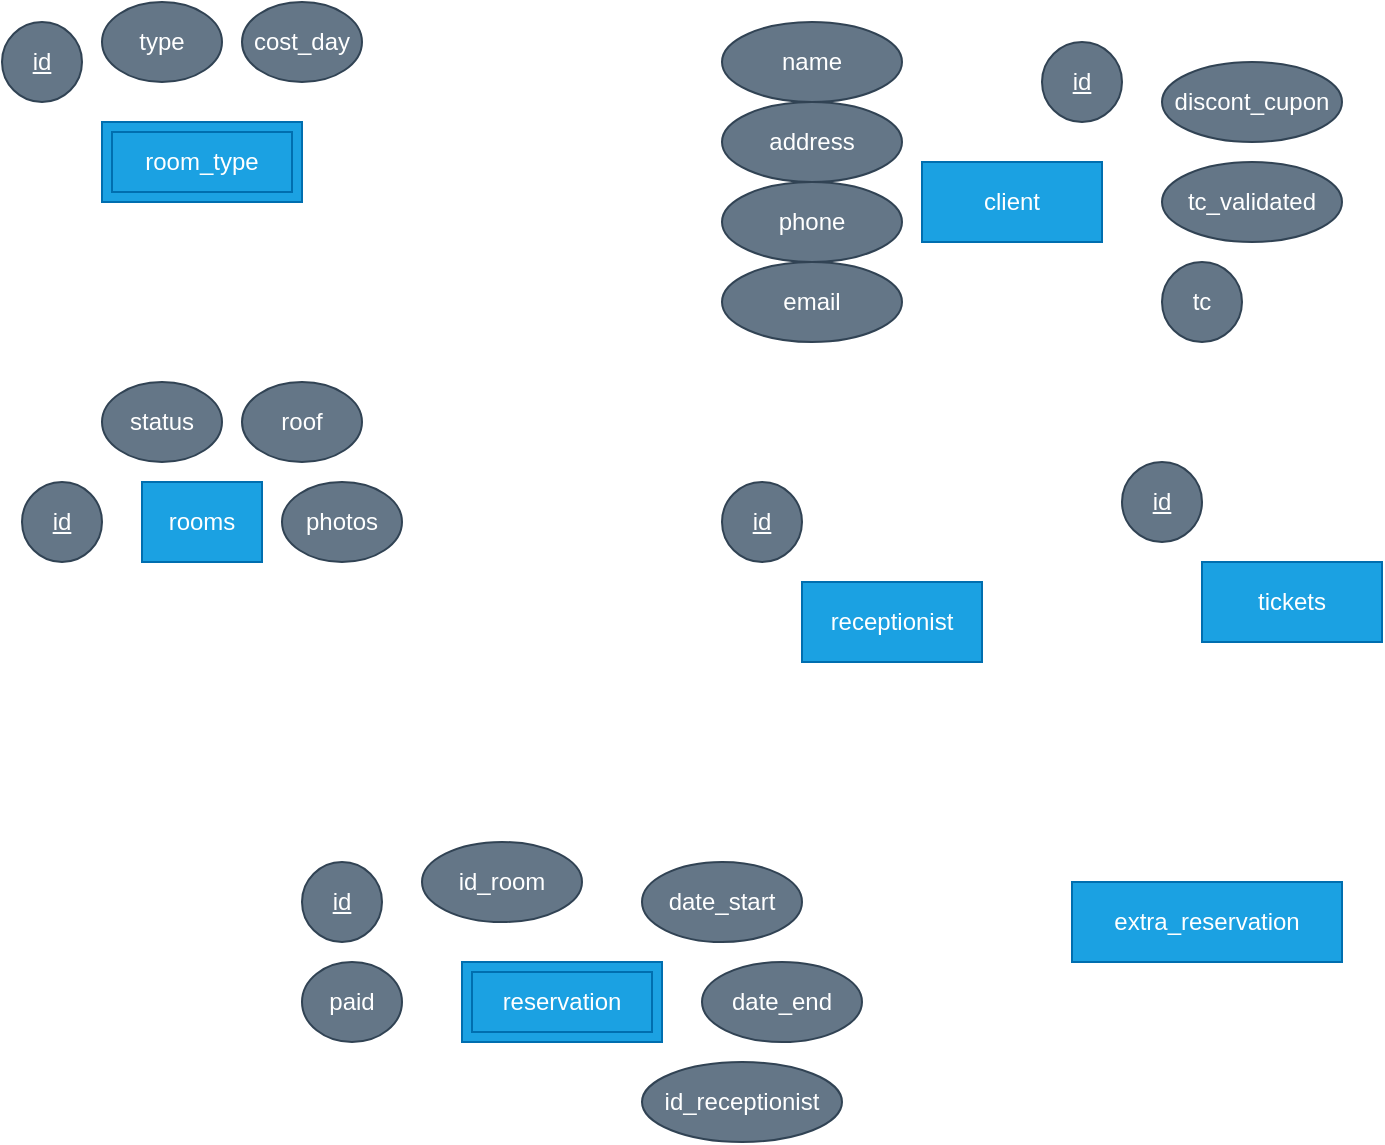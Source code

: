 <mxfile version="16.6.4" type="github">
  <diagram id="R2lEEEUBdFMjLlhIrx00" name="Page-1">
    <mxGraphModel dx="698" dy="607" grid="1" gridSize="10" guides="1" tooltips="1" connect="1" arrows="1" fold="1" page="1" pageScale="1" pageWidth="850" pageHeight="1100" math="0" shadow="0" extFonts="Permanent Marker^https://fonts.googleapis.com/css?family=Permanent+Marker">
      <root>
        <mxCell id="0" />
        <mxCell id="1" parent="0" />
        <mxCell id="2HUApi6teSIIeTgoB7w--2" value="rooms" style="whiteSpace=wrap;html=1;align=center;fillColor=#1ba1e2;fontColor=#ffffff;strokeColor=#006EAF;" vertex="1" parent="1">
          <mxGeometry x="110" y="290" width="60" height="40" as="geometry" />
        </mxCell>
        <mxCell id="2HUApi6teSIIeTgoB7w--4" value="receptionist" style="whiteSpace=wrap;html=1;align=center;fillColor=#1ba1e2;fontColor=#ffffff;strokeColor=#006EAF;" vertex="1" parent="1">
          <mxGeometry x="440" y="340" width="90" height="40" as="geometry" />
        </mxCell>
        <mxCell id="2HUApi6teSIIeTgoB7w--6" value="reservation" style="shape=ext;margin=3;double=1;whiteSpace=wrap;html=1;align=center;fillColor=#1ba1e2;fontColor=#ffffff;strokeColor=#006EAF;" vertex="1" parent="1">
          <mxGeometry x="270" y="530" width="100" height="40" as="geometry" />
        </mxCell>
        <mxCell id="2HUApi6teSIIeTgoB7w--7" value="client" style="whiteSpace=wrap;html=1;align=center;fillColor=#1ba1e2;fontColor=#ffffff;strokeColor=#006EAF;" vertex="1" parent="1">
          <mxGeometry x="500" y="130" width="90" height="40" as="geometry" />
        </mxCell>
        <mxCell id="2HUApi6teSIIeTgoB7w--10" value="id" style="ellipse;whiteSpace=wrap;html=1;align=center;fontStyle=4;fillColor=#647687;fontColor=#ffffff;strokeColor=#314354;" vertex="1" parent="1">
          <mxGeometry x="50" y="290" width="40" height="40" as="geometry" />
        </mxCell>
        <mxCell id="2HUApi6teSIIeTgoB7w--12" value="status" style="ellipse;whiteSpace=wrap;html=1;align=center;fillColor=#647687;fontColor=#ffffff;strokeColor=#314354;" vertex="1" parent="1">
          <mxGeometry x="90" y="240" width="60" height="40" as="geometry" />
        </mxCell>
        <mxCell id="2HUApi6teSIIeTgoB7w--13" value="roof" style="ellipse;whiteSpace=wrap;html=1;align=center;fillColor=#647687;fontColor=#ffffff;strokeColor=#314354;" vertex="1" parent="1">
          <mxGeometry x="160" y="240" width="60" height="40" as="geometry" />
        </mxCell>
        <mxCell id="2HUApi6teSIIeTgoB7w--15" value="id" style="ellipse;whiteSpace=wrap;html=1;align=center;fontStyle=4;fillColor=#647687;fontColor=#ffffff;strokeColor=#314354;" vertex="1" parent="1">
          <mxGeometry x="40" y="60" width="40" height="40" as="geometry" />
        </mxCell>
        <mxCell id="2HUApi6teSIIeTgoB7w--16" value="type" style="ellipse;whiteSpace=wrap;html=1;align=center;fillColor=#647687;fontColor=#ffffff;strokeColor=#314354;" vertex="1" parent="1">
          <mxGeometry x="90" y="50" width="60" height="40" as="geometry" />
        </mxCell>
        <mxCell id="2HUApi6teSIIeTgoB7w--17" value="cost_day" style="ellipse;whiteSpace=wrap;html=1;align=center;fillColor=#647687;fontColor=#ffffff;strokeColor=#314354;" vertex="1" parent="1">
          <mxGeometry x="160" y="50" width="60" height="40" as="geometry" />
        </mxCell>
        <mxCell id="2HUApi6teSIIeTgoB7w--18" value="room_type" style="shape=ext;margin=3;double=1;whiteSpace=wrap;html=1;align=center;fillColor=#1ba1e2;fontColor=#ffffff;strokeColor=#006EAF;" vertex="1" parent="1">
          <mxGeometry x="90" y="110" width="100" height="40" as="geometry" />
        </mxCell>
        <mxCell id="2HUApi6teSIIeTgoB7w--21" value="id" style="ellipse;whiteSpace=wrap;html=1;align=center;fontStyle=4;fillColor=#647687;fontColor=#ffffff;strokeColor=#314354;" vertex="1" parent="1">
          <mxGeometry x="190" y="480" width="40" height="40" as="geometry" />
        </mxCell>
        <mxCell id="2HUApi6teSIIeTgoB7w--22" value="id_room" style="ellipse;whiteSpace=wrap;html=1;align=center;fillColor=#647687;fontColor=#ffffff;strokeColor=#314354;" vertex="1" parent="1">
          <mxGeometry x="250" y="470" width="80" height="40" as="geometry" />
        </mxCell>
        <mxCell id="2HUApi6teSIIeTgoB7w--23" value="date_start" style="ellipse;whiteSpace=wrap;html=1;align=center;fillColor=#647687;fontColor=#ffffff;strokeColor=#314354;" vertex="1" parent="1">
          <mxGeometry x="360" y="480" width="80" height="40" as="geometry" />
        </mxCell>
        <mxCell id="2HUApi6teSIIeTgoB7w--24" value="date_end" style="ellipse;whiteSpace=wrap;html=1;align=center;fillColor=#647687;fontColor=#ffffff;strokeColor=#314354;" vertex="1" parent="1">
          <mxGeometry x="390" y="530" width="80" height="40" as="geometry" />
        </mxCell>
        <mxCell id="2HUApi6teSIIeTgoB7w--25" value="id_receptionist" style="ellipse;whiteSpace=wrap;html=1;align=center;fillColor=#647687;fontColor=#ffffff;strokeColor=#314354;" vertex="1" parent="1">
          <mxGeometry x="360" y="580" width="100" height="40" as="geometry" />
        </mxCell>
        <mxCell id="2HUApi6teSIIeTgoB7w--26" value="tc" style="ellipse;whiteSpace=wrap;html=1;align=center;fillColor=#647687;fontColor=#ffffff;strokeColor=#314354;" vertex="1" parent="1">
          <mxGeometry x="620" y="180" width="40" height="40" as="geometry" />
        </mxCell>
        <mxCell id="2HUApi6teSIIeTgoB7w--27" value="photos" style="ellipse;whiteSpace=wrap;html=1;align=center;fillColor=#647687;fontColor=#ffffff;strokeColor=#314354;" vertex="1" parent="1">
          <mxGeometry x="180" y="290" width="60" height="40" as="geometry" />
        </mxCell>
        <mxCell id="2HUApi6teSIIeTgoB7w--28" value="id" style="ellipse;whiteSpace=wrap;html=1;align=center;fontStyle=4;fillColor=#647687;fontColor=#ffffff;strokeColor=#314354;" vertex="1" parent="1">
          <mxGeometry x="400" y="290" width="40" height="40" as="geometry" />
        </mxCell>
        <mxCell id="2HUApi6teSIIeTgoB7w--29" value="id" style="ellipse;whiteSpace=wrap;html=1;align=center;fontStyle=4;fillColor=#647687;fontColor=#ffffff;strokeColor=#314354;" vertex="1" parent="1">
          <mxGeometry x="560" y="70" width="40" height="40" as="geometry" />
        </mxCell>
        <mxCell id="2HUApi6teSIIeTgoB7w--30" value="tc_validated" style="ellipse;whiteSpace=wrap;html=1;align=center;fillColor=#647687;fontColor=#ffffff;strokeColor=#314354;" vertex="1" parent="1">
          <mxGeometry x="620" y="130" width="90" height="40" as="geometry" />
        </mxCell>
        <mxCell id="2HUApi6teSIIeTgoB7w--31" value="paid" style="ellipse;whiteSpace=wrap;html=1;align=center;fillColor=#647687;fontColor=#ffffff;strokeColor=#314354;" vertex="1" parent="1">
          <mxGeometry x="190" y="530" width="50" height="40" as="geometry" />
        </mxCell>
        <mxCell id="2HUApi6teSIIeTgoB7w--32" value="discont_cupon" style="ellipse;whiteSpace=wrap;html=1;align=center;fillColor=#647687;fontColor=#ffffff;strokeColor=#314354;" vertex="1" parent="1">
          <mxGeometry x="620" y="80" width="90" height="40" as="geometry" />
        </mxCell>
        <mxCell id="2HUApi6teSIIeTgoB7w--33" value="name" style="ellipse;whiteSpace=wrap;html=1;align=center;fillColor=#647687;fontColor=#ffffff;strokeColor=#314354;" vertex="1" parent="1">
          <mxGeometry x="400" y="60" width="90" height="40" as="geometry" />
        </mxCell>
        <mxCell id="2HUApi6teSIIeTgoB7w--34" value="address" style="ellipse;whiteSpace=wrap;html=1;align=center;fillColor=#647687;fontColor=#ffffff;strokeColor=#314354;" vertex="1" parent="1">
          <mxGeometry x="400" y="100" width="90" height="40" as="geometry" />
        </mxCell>
        <mxCell id="2HUApi6teSIIeTgoB7w--35" value="phone" style="ellipse;whiteSpace=wrap;html=1;align=center;fillColor=#647687;fontColor=#ffffff;strokeColor=#314354;" vertex="1" parent="1">
          <mxGeometry x="400" y="140" width="90" height="40" as="geometry" />
        </mxCell>
        <mxCell id="2HUApi6teSIIeTgoB7w--36" value="email" style="ellipse;whiteSpace=wrap;html=1;align=center;fillColor=#647687;fontColor=#ffffff;strokeColor=#314354;" vertex="1" parent="1">
          <mxGeometry x="400" y="180" width="90" height="40" as="geometry" />
        </mxCell>
        <mxCell id="2HUApi6teSIIeTgoB7w--39" value="tickets" style="whiteSpace=wrap;html=1;align=center;fillColor=#1ba1e2;fontColor=#ffffff;strokeColor=#006EAF;" vertex="1" parent="1">
          <mxGeometry x="640" y="330" width="90" height="40" as="geometry" />
        </mxCell>
        <mxCell id="2HUApi6teSIIeTgoB7w--40" value="id" style="ellipse;whiteSpace=wrap;html=1;align=center;fontStyle=4;fillColor=#647687;fontColor=#ffffff;strokeColor=#314354;" vertex="1" parent="1">
          <mxGeometry x="600" y="280" width="40" height="40" as="geometry" />
        </mxCell>
        <mxCell id="2HUApi6teSIIeTgoB7w--41" value="extra_reservation" style="whiteSpace=wrap;html=1;align=center;fillColor=#1ba1e2;fontColor=#ffffff;strokeColor=#006EAF;" vertex="1" parent="1">
          <mxGeometry x="575" y="490" width="135" height="40" as="geometry" />
        </mxCell>
      </root>
    </mxGraphModel>
  </diagram>
</mxfile>
